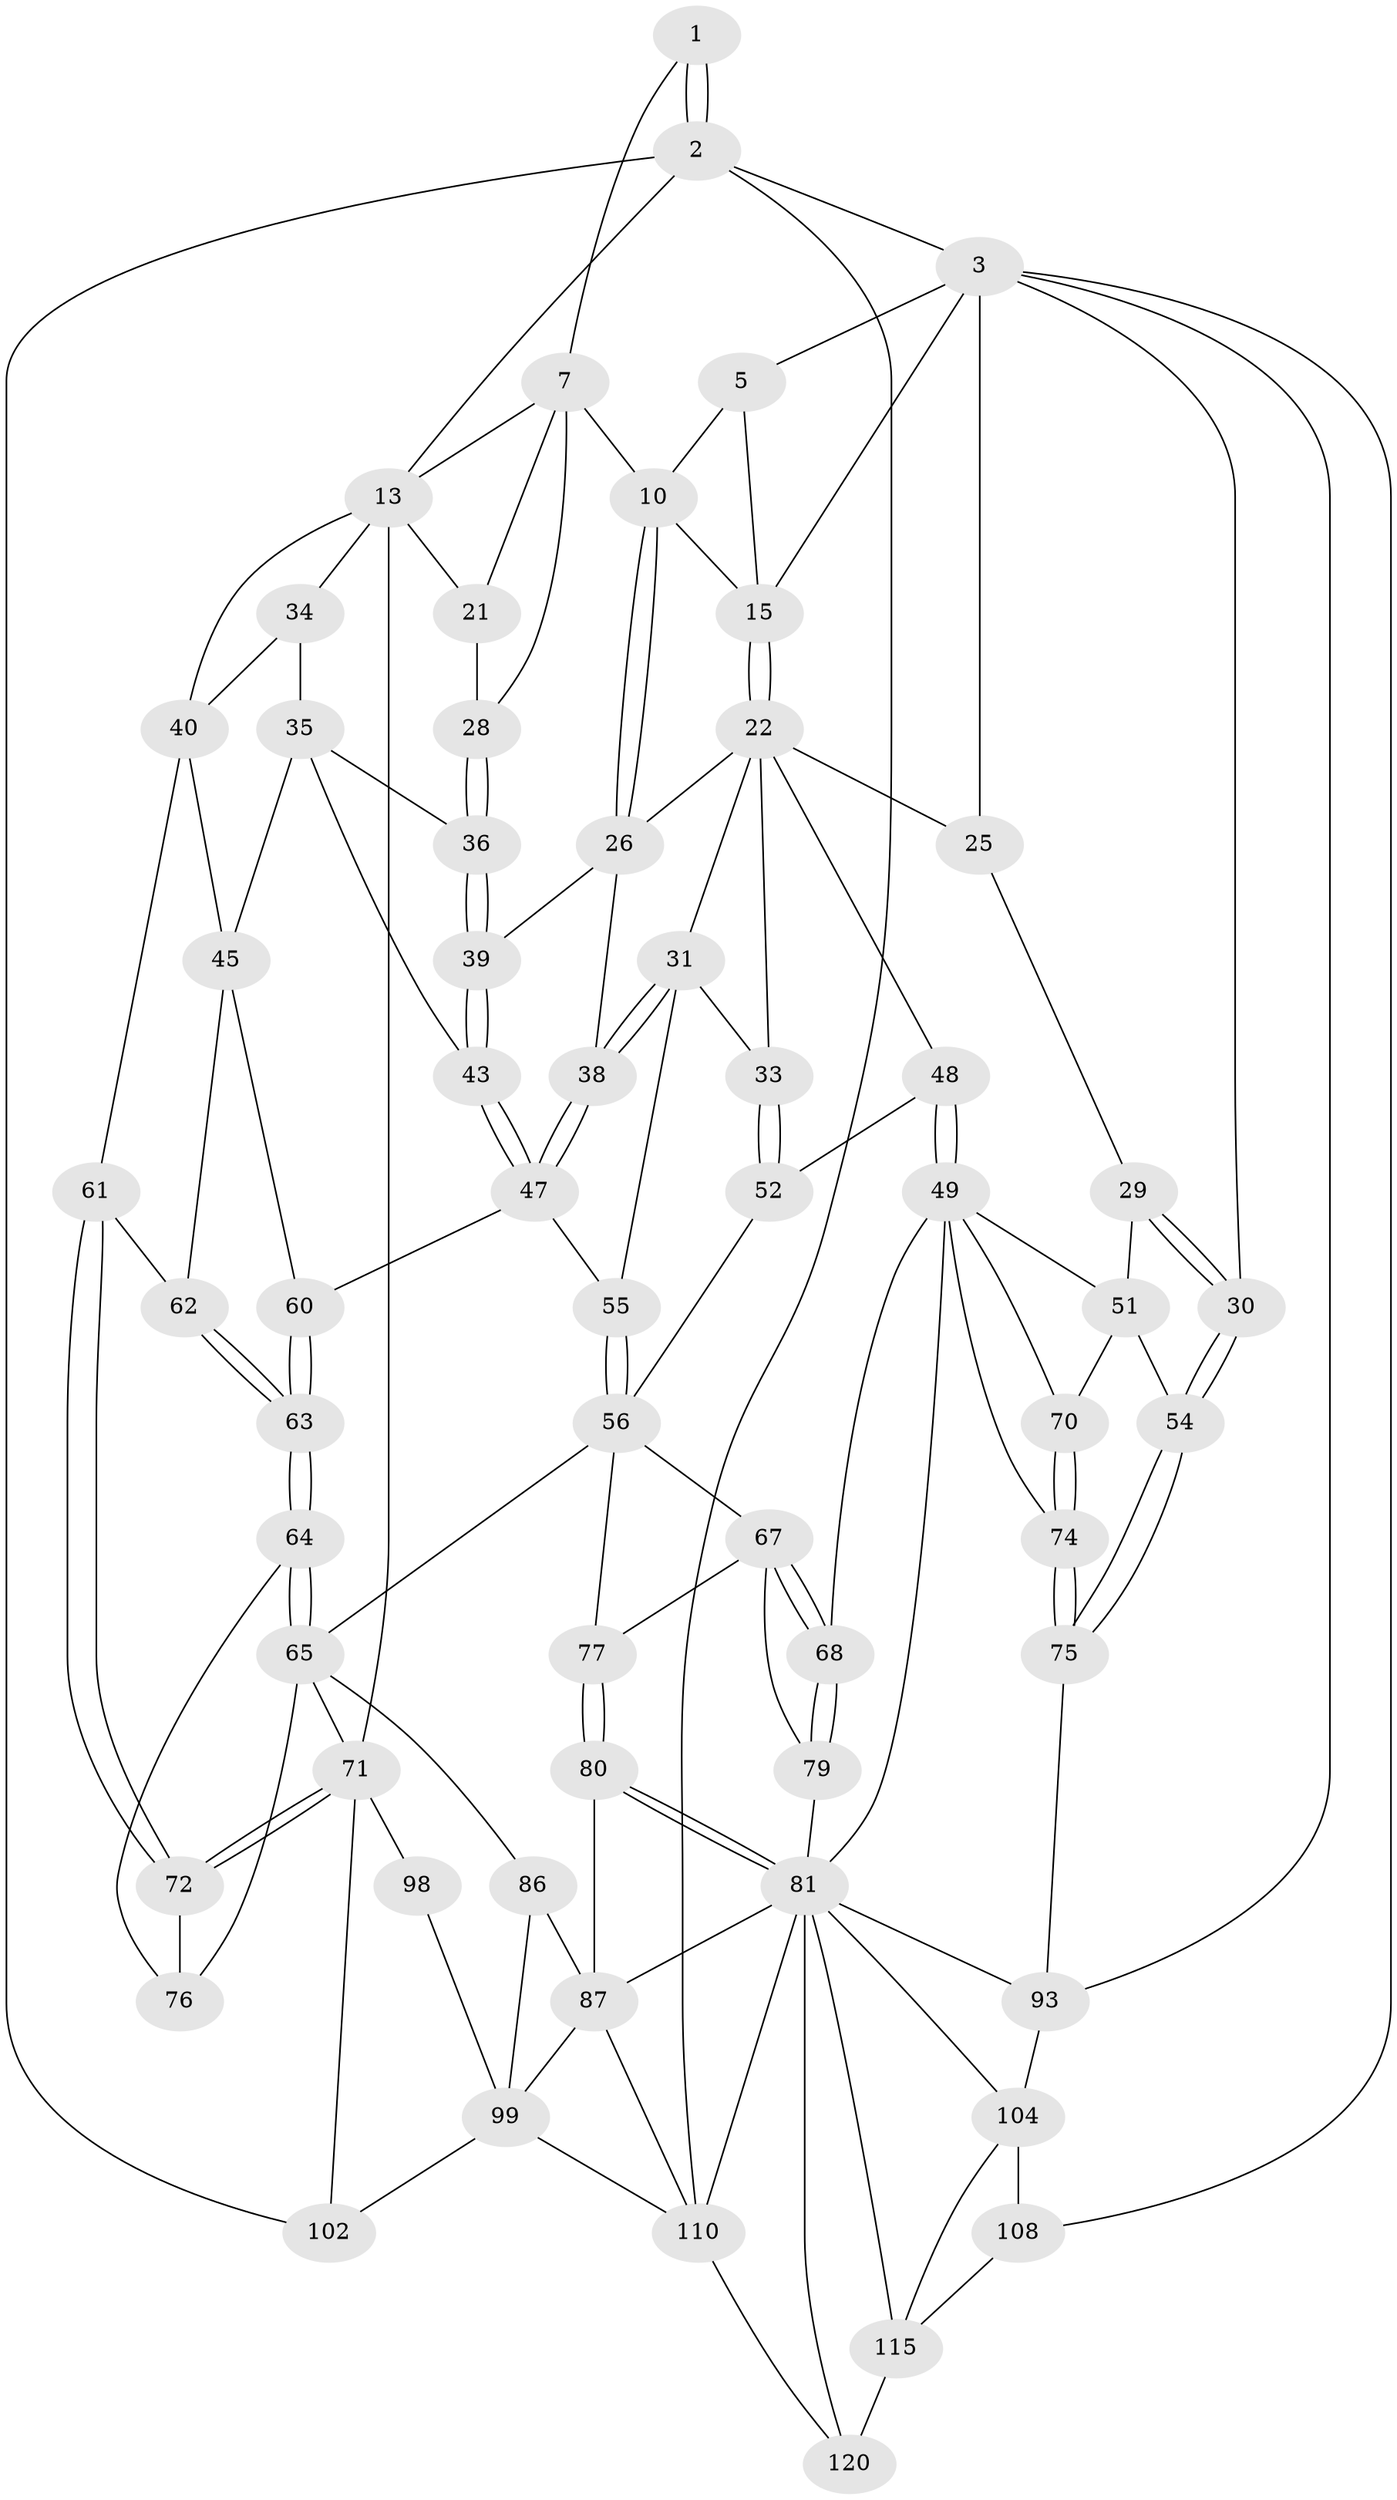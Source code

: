 // original degree distribution, {3: 0.024193548387096774, 6: 0.25, 5: 0.47580645161290325, 4: 0.25}
// Generated by graph-tools (version 1.1) at 2025/27/03/15/25 16:27:59]
// undirected, 62 vertices, 143 edges
graph export_dot {
graph [start="1"]
  node [color=gray90,style=filled];
  1 [pos="+0.7131388476537059+0"];
  2 [pos="+1+0",super="+101"];
  3 [pos="+0+0",super="+95+4"];
  5 [pos="+0.4166119662461994+0",super="+6"];
  7 [pos="+0.7517516696960157+0",super="+8+12"];
  10 [pos="+0.6851322484605041+0.1773598401381844",super="+11"];
  13 [pos="+1+0.09774250145828522",super="+19+14"];
  15 [pos="+0.4206441036909988+0.034352390854030586",super="+16"];
  21 [pos="+0.8450624334468347+0.18436855873657548"];
  22 [pos="+0.4366638947997146+0.11206503896929843",super="+27+23"];
  25 [pos="+0.2056635689535975+0.20789521842445702"];
  26 [pos="+0.6752789372195915+0.19024699741907736",super="+37"];
  28 [pos="+0.7825421955728618+0.21209775187249366"];
  29 [pos="+0.05708693196180714+0.23831071110865998"];
  30 [pos="+0+0.0705633692897874"];
  31 [pos="+0.5345882336139047+0.22790464007587244",super="+32"];
  33 [pos="+0.4182289137162089+0.29077382818266295"];
  34 [pos="+0.8421189592937227+0.27253499095942685"];
  35 [pos="+0.8284341818865296+0.2698969344700085",super="+42"];
  36 [pos="+0.8203561948608521+0.26688967997640695"];
  38 [pos="+0.6085224765872441+0.3251679054792364"];
  39 [pos="+0.7470254062375989+0.31618796603392174"];
  40 [pos="+0.91442228026466+0.4099144048904322",super="+41"];
  43 [pos="+0.7536837682004032+0.34916694539526055"];
  45 [pos="+0.7809510386358718+0.3919987428182338",super="+59"];
  47 [pos="+0.5874113912082148+0.3707237419085302",super="+58"];
  48 [pos="+0.24965467395480045+0.36761527129532945"];
  49 [pos="+0.1856288609821043+0.4196962550353801",super="+50+69"];
  51 [pos="+0.07581039583891558+0.28778792993154984",super="+53"];
  52 [pos="+0.36702498630746294+0.4323449502644616"];
  54 [pos="+0+0.4773391383897005"];
  55 [pos="+0.5600441007289949+0.3909918509497665"];
  56 [pos="+0.5178584017297913+0.4535052541400916",super="+66+57"];
  60 [pos="+0.6384843976596392+0.4289264712247509"];
  61 [pos="+0.8256365548095668+0.4455911423988256"];
  62 [pos="+0.7773538322501501+0.49055921517789275"];
  63 [pos="+0.7018267607218475+0.5891404724661548"];
  64 [pos="+0.7009220532098722+0.5930981805310676"];
  65 [pos="+0.6749314705712803+0.6296228766508143",super="+85"];
  67 [pos="+0.37243921157515253+0.501362226684125",super="+78"];
  68 [pos="+0.2756624943002668+0.6087220114775022"];
  70 [pos="+0.09293385629165786+0.44818926855215085"];
  71 [pos="+1+0.5235712570480785",super="+89"];
  72 [pos="+0.8754438580466728+0.5853616372544921"];
  74 [pos="+0.09124242707575057+0.5829681073152931"];
  75 [pos="+0+0.6186235026876279"];
  76 [pos="+0.8627949801048695+0.601163341357642"];
  77 [pos="+0.5001766473083364+0.5941383208874159"];
  79 [pos="+0.30414320273984874+0.6786999634895692"];
  80 [pos="+0.4995416214065318+0.60200137060477"];
  81 [pos="+0.41518306652843684+0.7397091709450997",super="+82"];
  86 [pos="+0.6739797914879184+0.6642817150634557"];
  87 [pos="+0.5796495510082331+0.6941050884772314",super="+97+88"];
  93 [pos="+0.0760004102133826+0.7269883507515261",super="+94"];
  98 [pos="+0.8673946338101943+0.7532415344979876"];
  99 [pos="+0.8034382406499915+0.8078539212772081",super="+116+100"];
  102 [pos="+1+1"];
  104 [pos="+0.1547720634589761+0.7967617145938125",super="+105+113"];
  108 [pos="+0+1",super="+109"];
  110 [pos="+0.5519898370895322+0.8724168963670595",super="+111+119"];
  115 [pos="+0.30168598150652015+0.8854896486387056",super="+121"];
  120 [pos="+0.44908606645389276+1",super="+124"];
  1 -- 2;
  1 -- 2;
  1 -- 7;
  2 -- 3 [weight=2];
  2 -- 102;
  2 -- 110;
  2 -- 13;
  3 -- 30;
  3 -- 25;
  3 -- 5;
  3 -- 108;
  3 -- 15;
  3 -- 93;
  5 -- 15;
  5 -- 10;
  7 -- 10;
  7 -- 28;
  7 -- 21;
  7 -- 13;
  10 -- 26;
  10 -- 26;
  10 -- 15;
  13 -- 40 [weight=2];
  13 -- 34;
  13 -- 21;
  13 -- 71;
  15 -- 22;
  15 -- 22;
  21 -- 28;
  22 -- 26;
  22 -- 31;
  22 -- 48;
  22 -- 33;
  22 -- 25;
  25 -- 29;
  26 -- 38;
  26 -- 39;
  28 -- 36;
  28 -- 36;
  29 -- 30;
  29 -- 30;
  29 -- 51;
  30 -- 54;
  30 -- 54;
  31 -- 38;
  31 -- 38;
  31 -- 33;
  31 -- 55;
  33 -- 52;
  33 -- 52;
  34 -- 35;
  34 -- 40;
  35 -- 36;
  35 -- 43;
  35 -- 45;
  36 -- 39;
  36 -- 39;
  38 -- 47;
  38 -- 47;
  39 -- 43;
  39 -- 43;
  40 -- 45;
  40 -- 61;
  43 -- 47;
  43 -- 47;
  45 -- 60;
  45 -- 62;
  47 -- 60;
  47 -- 55;
  48 -- 49;
  48 -- 49;
  48 -- 52;
  49 -- 51;
  49 -- 70;
  49 -- 81;
  49 -- 74;
  49 -- 68;
  51 -- 54;
  51 -- 70;
  52 -- 56;
  54 -- 75;
  54 -- 75;
  55 -- 56;
  55 -- 56;
  56 -- 65;
  56 -- 77;
  56 -- 67;
  60 -- 63;
  60 -- 63;
  61 -- 62;
  61 -- 72;
  61 -- 72;
  62 -- 63;
  62 -- 63;
  63 -- 64;
  63 -- 64;
  64 -- 65;
  64 -- 65;
  64 -- 76;
  65 -- 76;
  65 -- 86;
  65 -- 71;
  67 -- 68;
  67 -- 68;
  67 -- 77;
  67 -- 79;
  68 -- 79;
  68 -- 79;
  70 -- 74;
  70 -- 74;
  71 -- 72;
  71 -- 72;
  71 -- 98 [weight=2];
  71 -- 102;
  72 -- 76;
  74 -- 75;
  74 -- 75;
  75 -- 93;
  77 -- 80;
  77 -- 80;
  79 -- 81;
  80 -- 81;
  80 -- 81;
  80 -- 87;
  81 -- 87;
  81 -- 104;
  81 -- 110 [weight=2];
  81 -- 115;
  81 -- 120;
  81 -- 93;
  86 -- 87;
  86 -- 99;
  87 -- 110;
  87 -- 99;
  93 -- 104;
  98 -- 99;
  99 -- 102;
  99 -- 110;
  104 -- 108 [weight=2];
  104 -- 115;
  108 -- 115;
  110 -- 120;
  115 -- 120 [weight=2];
}
